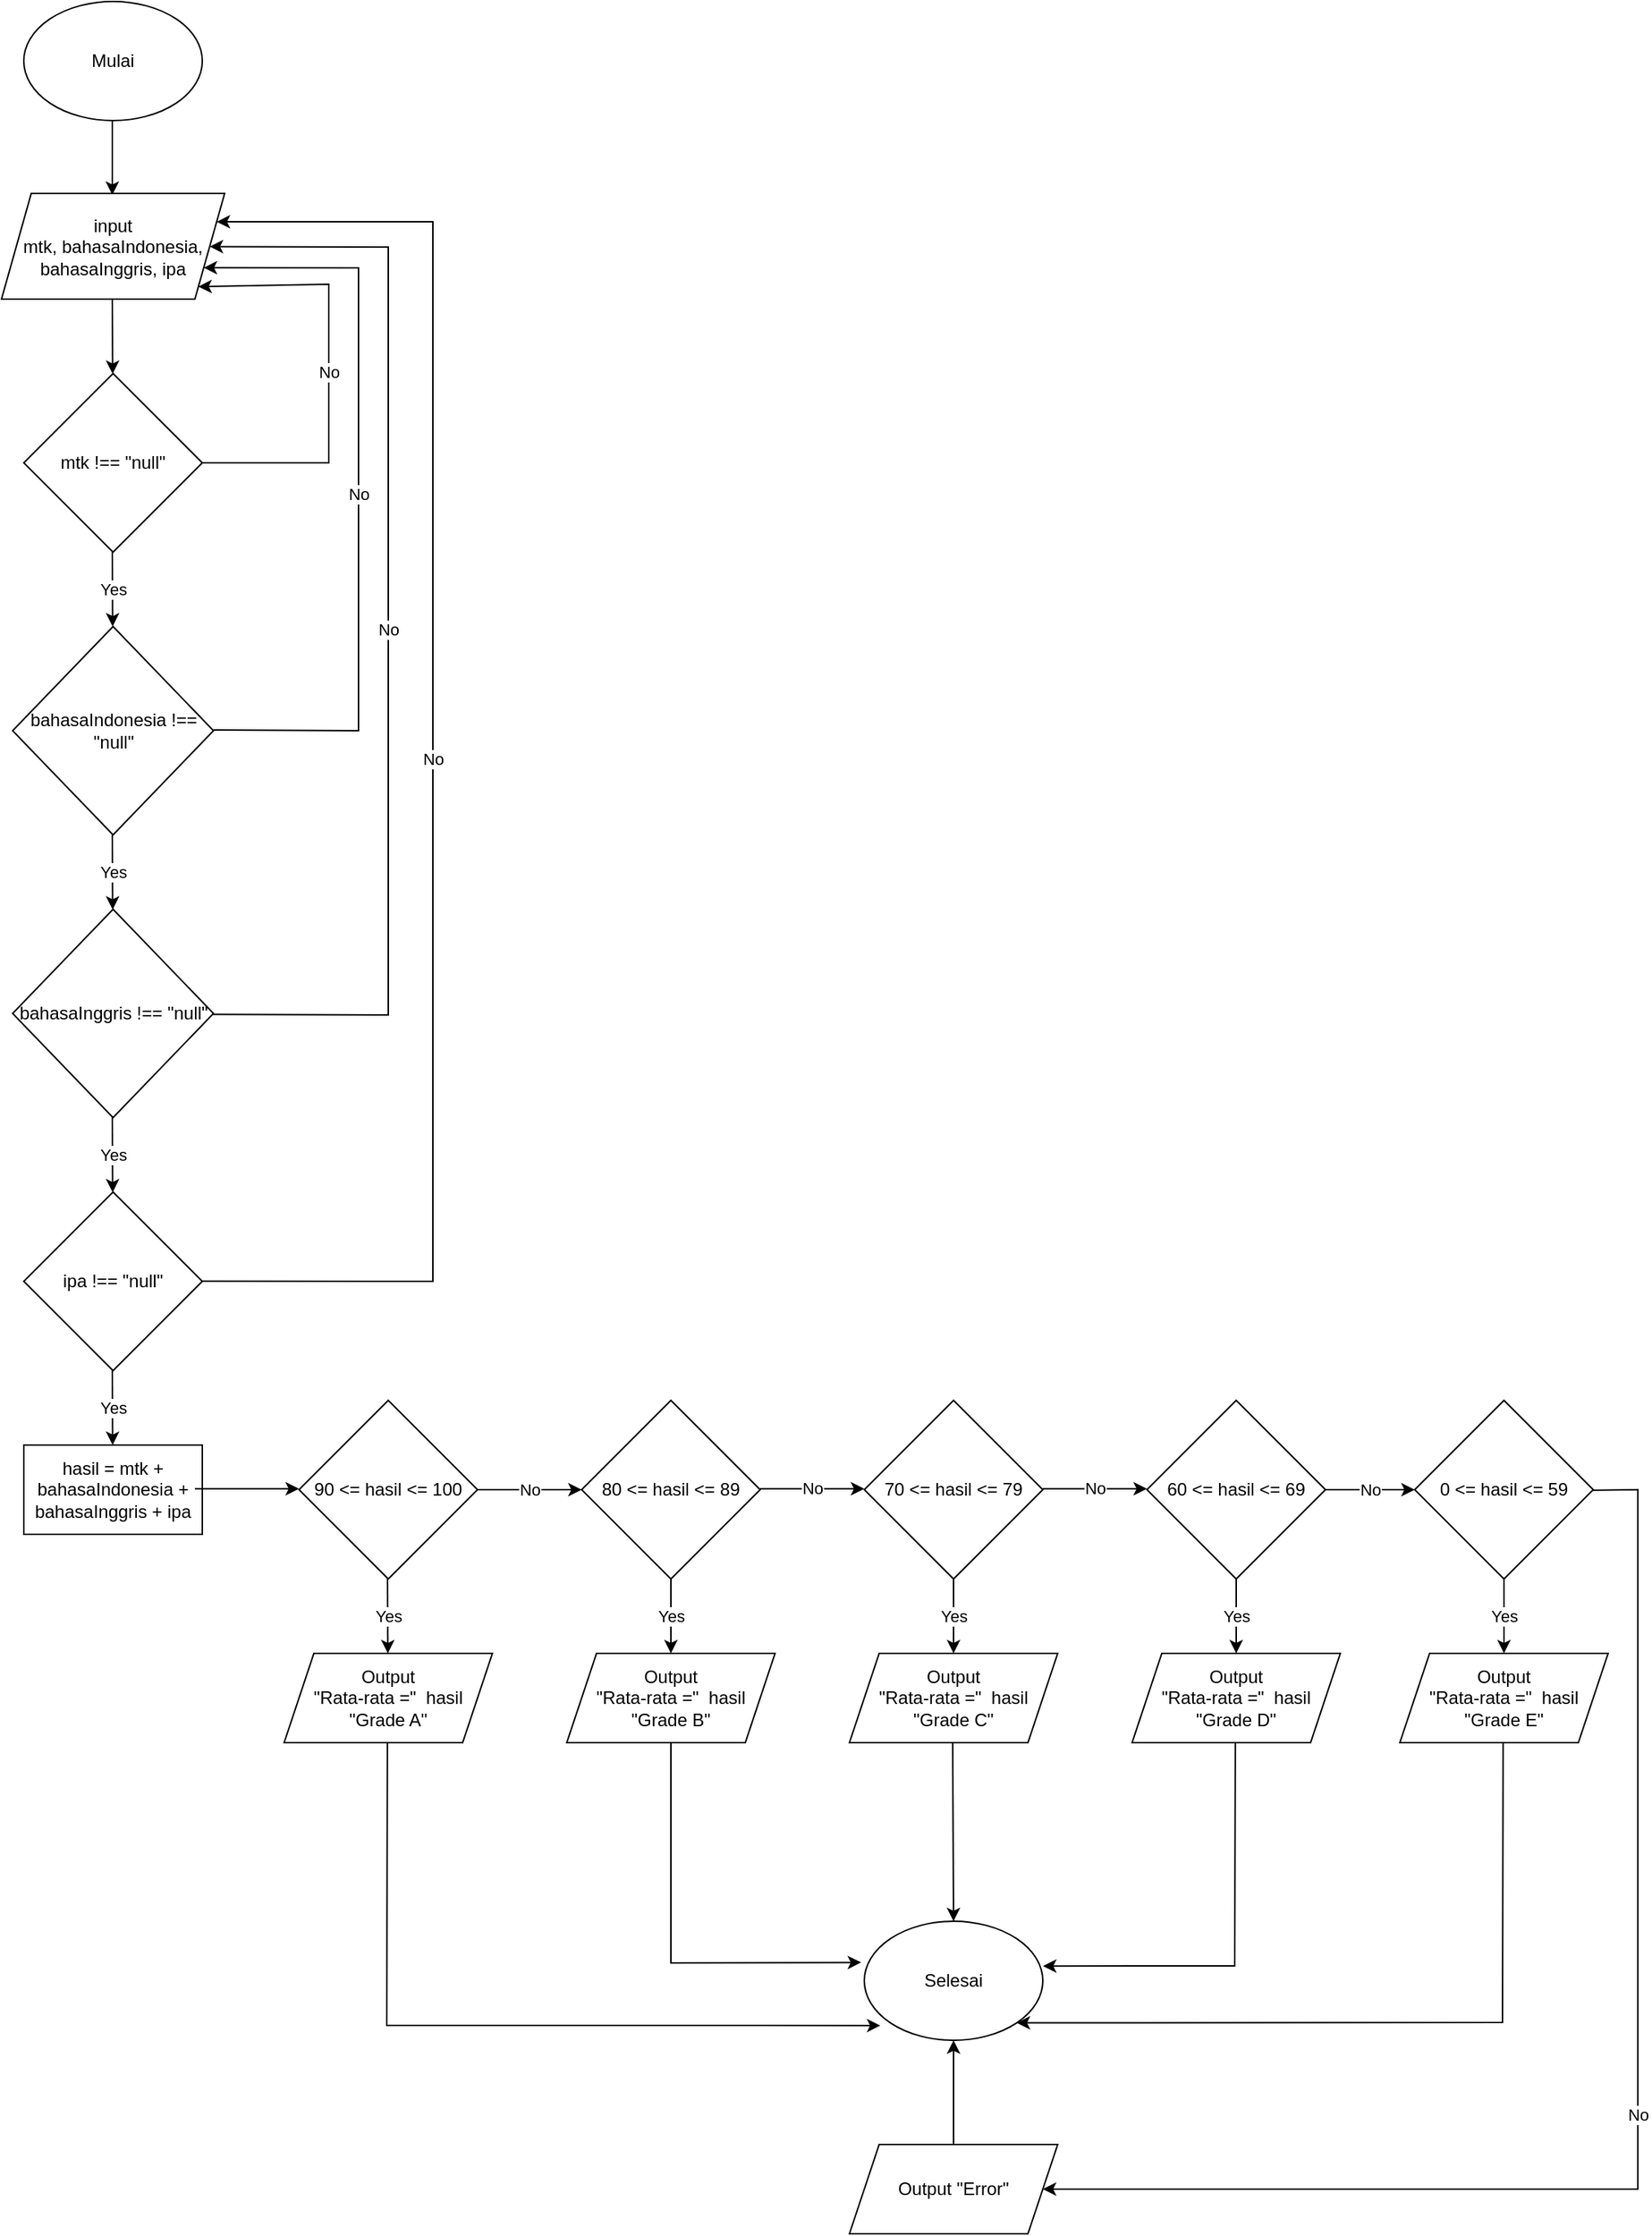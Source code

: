 <mxfile version="16.2.6" type="device"><diagram id="C5RBs43oDa-KdzZeNtuy" name="Page-1"><mxGraphModel dx="1021" dy="567" grid="1" gridSize="10" guides="1" tooltips="1" connect="1" arrows="1" fold="1" page="1" pageScale="1" pageWidth="1169" pageHeight="1654" math="0" shadow="0"><root><mxCell id="WIyWlLk6GJQsqaUBKTNV-0"/><mxCell id="WIyWlLk6GJQsqaUBKTNV-1" parent="WIyWlLk6GJQsqaUBKTNV-0"/><mxCell id="6BpyWPtDbFNDDt1kwVih-1" value="Mulai" style="ellipse;whiteSpace=wrap;html=1;" vertex="1" parent="WIyWlLk6GJQsqaUBKTNV-1"><mxGeometry x="45" y="20" width="120" height="80" as="geometry"/></mxCell><mxCell id="6BpyWPtDbFNDDt1kwVih-2" value="" style="endArrow=classic;html=1;rounded=0;" edge="1" parent="WIyWlLk6GJQsqaUBKTNV-1"><mxGeometry width="50" height="50" relative="1" as="geometry"><mxPoint x="104.5" y="100" as="sourcePoint"/><mxPoint x="104.5" y="150" as="targetPoint"/></mxGeometry></mxCell><mxCell id="6BpyWPtDbFNDDt1kwVih-3" value="input&lt;br&gt;mtk, bahasaIndonesia, bahasaInggris, ipa" style="shape=parallelogram;perimeter=parallelogramPerimeter;whiteSpace=wrap;html=1;fixedSize=1;" vertex="1" parent="WIyWlLk6GJQsqaUBKTNV-1"><mxGeometry x="30" y="149" width="150" height="71" as="geometry"/></mxCell><mxCell id="6BpyWPtDbFNDDt1kwVih-4" value="" style="endArrow=classic;html=1;rounded=0;" edge="1" parent="WIyWlLk6GJQsqaUBKTNV-1" target="6BpyWPtDbFNDDt1kwVih-5"><mxGeometry width="50" height="50" relative="1" as="geometry"><mxPoint x="104.5" y="220" as="sourcePoint"/><mxPoint x="104.5" y="270" as="targetPoint"/></mxGeometry></mxCell><mxCell id="6BpyWPtDbFNDDt1kwVih-5" value="mtk !== &quot;null&quot;" style="rhombus;whiteSpace=wrap;html=1;" vertex="1" parent="WIyWlLk6GJQsqaUBKTNV-1"><mxGeometry x="45" y="270" width="120" height="120" as="geometry"/></mxCell><mxCell id="6BpyWPtDbFNDDt1kwVih-32" value="90 &amp;lt;= hasil &amp;lt;= 100" style="rhombus;whiteSpace=wrap;html=1;" vertex="1" parent="WIyWlLk6GJQsqaUBKTNV-1"><mxGeometry x="230" y="960" width="120" height="120" as="geometry"/></mxCell><mxCell id="6BpyWPtDbFNDDt1kwVih-33" value="bahasaIndonesia !== &quot;null&quot;" style="rhombus;whiteSpace=wrap;html=1;" vertex="1" parent="WIyWlLk6GJQsqaUBKTNV-1"><mxGeometry x="37.5" y="440" width="135" height="140" as="geometry"/></mxCell><mxCell id="6BpyWPtDbFNDDt1kwVih-34" value="ipa !== &quot;null&quot;" style="rhombus;whiteSpace=wrap;html=1;" vertex="1" parent="WIyWlLk6GJQsqaUBKTNV-1"><mxGeometry x="45" y="820" width="120" height="120" as="geometry"/></mxCell><mxCell id="6BpyWPtDbFNDDt1kwVih-40" value="bahasaInggris !== &quot;null&quot;" style="rhombus;whiteSpace=wrap;html=1;" vertex="1" parent="WIyWlLk6GJQsqaUBKTNV-1"><mxGeometry x="37.5" y="630" width="135" height="140" as="geometry"/></mxCell><mxCell id="6BpyWPtDbFNDDt1kwVih-41" value="Yes" style="endArrow=classic;html=1;rounded=0;" edge="1" parent="WIyWlLk6GJQsqaUBKTNV-1"><mxGeometry width="50" height="50" relative="1" as="geometry"><mxPoint x="104.5" y="770" as="sourcePoint"/><mxPoint x="104.729" y="820.271" as="targetPoint"/></mxGeometry></mxCell><mxCell id="6BpyWPtDbFNDDt1kwVih-42" value="Yes" style="endArrow=classic;html=1;rounded=0;" edge="1" parent="WIyWlLk6GJQsqaUBKTNV-1"><mxGeometry width="50" height="50" relative="1" as="geometry"><mxPoint x="104.5" y="580" as="sourcePoint"/><mxPoint x="104.729" y="630.271" as="targetPoint"/></mxGeometry></mxCell><mxCell id="6BpyWPtDbFNDDt1kwVih-43" value="Yes" style="endArrow=classic;html=1;rounded=0;" edge="1" parent="WIyWlLk6GJQsqaUBKTNV-1"><mxGeometry width="50" height="50" relative="1" as="geometry"><mxPoint x="104.5" y="389.73" as="sourcePoint"/><mxPoint x="104.729" y="440.001" as="targetPoint"/></mxGeometry></mxCell><mxCell id="6BpyWPtDbFNDDt1kwVih-44" value="Yes" style="endArrow=classic;html=1;rounded=0;" edge="1" parent="WIyWlLk6GJQsqaUBKTNV-1"><mxGeometry width="50" height="50" relative="1" as="geometry"><mxPoint x="104.5" y="939.73" as="sourcePoint"/><mxPoint x="104.729" y="990.001" as="targetPoint"/></mxGeometry></mxCell><mxCell id="6BpyWPtDbFNDDt1kwVih-45" value="hasil = mtk + bahasaIndonesia + bahasaInggris + ipa" style="rounded=0;whiteSpace=wrap;html=1;" vertex="1" parent="WIyWlLk6GJQsqaUBKTNV-1"><mxGeometry x="45" y="990" width="120" height="60" as="geometry"/></mxCell><mxCell id="6BpyWPtDbFNDDt1kwVih-48" value="70 &amp;lt;= hasil &amp;lt;= 79" style="rhombus;whiteSpace=wrap;html=1;" vertex="1" parent="WIyWlLk6GJQsqaUBKTNV-1"><mxGeometry x="610" y="960" width="120" height="120" as="geometry"/></mxCell><mxCell id="6BpyWPtDbFNDDt1kwVih-50" value="80 &amp;lt;= hasil &amp;lt;= 89" style="rhombus;whiteSpace=wrap;html=1;" vertex="1" parent="WIyWlLk6GJQsqaUBKTNV-1"><mxGeometry x="420" y="960" width="120" height="120" as="geometry"/></mxCell><mxCell id="6BpyWPtDbFNDDt1kwVih-51" value="Output&lt;br&gt;&quot;Rata-rata =&quot;&amp;nbsp; hasil&lt;br&gt;&quot;Grade A&quot;" style="shape=parallelogram;perimeter=parallelogramPerimeter;whiteSpace=wrap;html=1;fixedSize=1;" vertex="1" parent="WIyWlLk6GJQsqaUBKTNV-1"><mxGeometry x="220" y="1130" width="140" height="60" as="geometry"/></mxCell><mxCell id="6BpyWPtDbFNDDt1kwVih-56" value="No" style="endArrow=classic;html=1;rounded=0;" edge="1" parent="WIyWlLk6GJQsqaUBKTNV-1"><mxGeometry width="50" height="50" relative="1" as="geometry"><mxPoint x="350" y="1020" as="sourcePoint"/><mxPoint x="420" y="1020" as="targetPoint"/></mxGeometry></mxCell><mxCell id="6BpyWPtDbFNDDt1kwVih-57" value="Selesai" style="ellipse;whiteSpace=wrap;html=1;" vertex="1" parent="WIyWlLk6GJQsqaUBKTNV-1"><mxGeometry x="610" y="1310" width="120" height="80" as="geometry"/></mxCell><mxCell id="6BpyWPtDbFNDDt1kwVih-58" value="" style="endArrow=classic;html=1;rounded=0;entryX=0.09;entryY=0.876;entryDx=0;entryDy=0;entryPerimeter=0;" edge="1" parent="WIyWlLk6GJQsqaUBKTNV-1" target="6BpyWPtDbFNDDt1kwVih-57"><mxGeometry width="50" height="50" relative="1" as="geometry"><mxPoint x="289.41" y="1190" as="sourcePoint"/><mxPoint x="289.41" y="1250" as="targetPoint"/><Array as="points"><mxPoint x="289" y="1380"/></Array></mxGeometry></mxCell><mxCell id="6BpyWPtDbFNDDt1kwVih-60" value="Yes" style="endArrow=classic;html=1;rounded=0;" edge="1" parent="WIyWlLk6GJQsqaUBKTNV-1"><mxGeometry width="50" height="50" relative="1" as="geometry"><mxPoint x="289.5" y="1079.73" as="sourcePoint"/><mxPoint x="289.729" y="1130.001" as="targetPoint"/></mxGeometry></mxCell><mxCell id="6BpyWPtDbFNDDt1kwVih-62" value="Yes" style="endArrow=classic;html=1;rounded=0;" edge="1" parent="WIyWlLk6GJQsqaUBKTNV-1"><mxGeometry width="50" height="50" relative="1" as="geometry"><mxPoint x="480" y="1080" as="sourcePoint"/><mxPoint x="480" y="1130" as="targetPoint"/></mxGeometry></mxCell><mxCell id="6BpyWPtDbFNDDt1kwVih-65" value="Output&lt;br&gt;&quot;Rata-rata =&quot;&amp;nbsp; hasil&lt;br&gt;&quot;Grade B&quot;" style="shape=parallelogram;perimeter=parallelogramPerimeter;whiteSpace=wrap;html=1;fixedSize=1;" vertex="1" parent="WIyWlLk6GJQsqaUBKTNV-1"><mxGeometry x="410" y="1130" width="140" height="60" as="geometry"/></mxCell><mxCell id="6BpyWPtDbFNDDt1kwVih-66" value="No" style="endArrow=classic;html=1;rounded=0;" edge="1" parent="WIyWlLk6GJQsqaUBKTNV-1"><mxGeometry width="50" height="50" relative="1" as="geometry"><mxPoint x="920.0" y="1020" as="sourcePoint"/><mxPoint x="980" y="1020" as="targetPoint"/></mxGeometry></mxCell><mxCell id="6BpyWPtDbFNDDt1kwVih-69" value="" style="endArrow=classic;html=1;rounded=0;" edge="1" parent="WIyWlLk6GJQsqaUBKTNV-1"><mxGeometry width="50" height="50" relative="1" as="geometry"><mxPoint x="160" y="1019.41" as="sourcePoint"/><mxPoint x="230" y="1019.41" as="targetPoint"/></mxGeometry></mxCell><mxCell id="6BpyWPtDbFNDDt1kwVih-70" value="No" style="endArrow=classic;html=1;rounded=0;" edge="1" parent="WIyWlLk6GJQsqaUBKTNV-1"><mxGeometry width="50" height="50" relative="1" as="geometry"><mxPoint x="540" y="1019.41" as="sourcePoint"/><mxPoint x="610" y="1019.41" as="targetPoint"/></mxGeometry></mxCell><mxCell id="6BpyWPtDbFNDDt1kwVih-71" value="60 &amp;lt;= hasil &amp;lt;= 69" style="rhombus;whiteSpace=wrap;html=1;" vertex="1" parent="WIyWlLk6GJQsqaUBKTNV-1"><mxGeometry x="800" y="960" width="120" height="120" as="geometry"/></mxCell><mxCell id="6BpyWPtDbFNDDt1kwVih-72" value="No" style="endArrow=classic;html=1;rounded=0;" edge="1" parent="WIyWlLk6GJQsqaUBKTNV-1"><mxGeometry width="50" height="50" relative="1" as="geometry"><mxPoint x="730" y="1019.41" as="sourcePoint"/><mxPoint x="800" y="1019.41" as="targetPoint"/></mxGeometry></mxCell><mxCell id="6BpyWPtDbFNDDt1kwVih-73" value="0 &amp;lt;= hasil &amp;lt;= 59" style="rhombus;whiteSpace=wrap;html=1;" vertex="1" parent="WIyWlLk6GJQsqaUBKTNV-1"><mxGeometry x="980" y="960" width="120" height="120" as="geometry"/></mxCell><mxCell id="6BpyWPtDbFNDDt1kwVih-74" value="Yes" style="endArrow=classic;html=1;rounded=0;" edge="1" parent="WIyWlLk6GJQsqaUBKTNV-1"><mxGeometry width="50" height="50" relative="1" as="geometry"><mxPoint x="1040" y="1080" as="sourcePoint"/><mxPoint x="1040" y="1130" as="targetPoint"/></mxGeometry></mxCell><mxCell id="6BpyWPtDbFNDDt1kwVih-75" value="Output&lt;br&gt;&quot;Rata-rata =&quot;&amp;nbsp; hasil&lt;br&gt;&quot;Grade E&quot;" style="shape=parallelogram;perimeter=parallelogramPerimeter;whiteSpace=wrap;html=1;fixedSize=1;" vertex="1" parent="WIyWlLk6GJQsqaUBKTNV-1"><mxGeometry x="970" y="1130" width="140" height="60" as="geometry"/></mxCell><mxCell id="6BpyWPtDbFNDDt1kwVih-76" value="Yes" style="endArrow=classic;html=1;rounded=0;" edge="1" parent="WIyWlLk6GJQsqaUBKTNV-1"><mxGeometry width="50" height="50" relative="1" as="geometry"><mxPoint x="860" y="1080" as="sourcePoint"/><mxPoint x="860" y="1130" as="targetPoint"/></mxGeometry></mxCell><mxCell id="6BpyWPtDbFNDDt1kwVih-77" value="Output&lt;br&gt;&quot;Rata-rata =&quot;&amp;nbsp; hasil&lt;br&gt;&quot;Grade D&quot;" style="shape=parallelogram;perimeter=parallelogramPerimeter;whiteSpace=wrap;html=1;fixedSize=1;" vertex="1" parent="WIyWlLk6GJQsqaUBKTNV-1"><mxGeometry x="790" y="1130" width="140" height="60" as="geometry"/></mxCell><mxCell id="6BpyWPtDbFNDDt1kwVih-78" value="Yes" style="endArrow=classic;html=1;rounded=0;" edge="1" parent="WIyWlLk6GJQsqaUBKTNV-1"><mxGeometry width="50" height="50" relative="1" as="geometry"><mxPoint x="670" y="1080" as="sourcePoint"/><mxPoint x="670" y="1130" as="targetPoint"/></mxGeometry></mxCell><mxCell id="6BpyWPtDbFNDDt1kwVih-79" value="Output&lt;br&gt;&quot;Rata-rata =&quot;&amp;nbsp; hasil&lt;br&gt;&quot;Grade C&quot;" style="shape=parallelogram;perimeter=parallelogramPerimeter;whiteSpace=wrap;html=1;fixedSize=1;" vertex="1" parent="WIyWlLk6GJQsqaUBKTNV-1"><mxGeometry x="600" y="1130" width="140" height="60" as="geometry"/></mxCell><mxCell id="6BpyWPtDbFNDDt1kwVih-80" value="" style="endArrow=classic;html=1;rounded=0;entryX=1;entryY=1;entryDx=0;entryDy=0;" edge="1" parent="WIyWlLk6GJQsqaUBKTNV-1" target="6BpyWPtDbFNDDt1kwVih-57"><mxGeometry width="50" height="50" relative="1" as="geometry"><mxPoint x="1039.41" y="1190" as="sourcePoint"/><mxPoint x="1039.41" y="1250" as="targetPoint"/><Array as="points"><mxPoint x="1039" y="1378"/></Array></mxGeometry></mxCell><mxCell id="6BpyWPtDbFNDDt1kwVih-81" value="" style="endArrow=classic;html=1;rounded=0;entryX=0.5;entryY=0;entryDx=0;entryDy=0;" edge="1" parent="WIyWlLk6GJQsqaUBKTNV-1" target="6BpyWPtDbFNDDt1kwVih-57"><mxGeometry width="50" height="50" relative="1" as="geometry"><mxPoint x="669.41" y="1190" as="sourcePoint"/><mxPoint x="669.41" y="1250" as="targetPoint"/></mxGeometry></mxCell><mxCell id="6BpyWPtDbFNDDt1kwVih-83" value="" style="endArrow=classic;html=1;rounded=0;entryX=1.001;entryY=0.376;entryDx=0;entryDy=0;entryPerimeter=0;" edge="1" parent="WIyWlLk6GJQsqaUBKTNV-1" target="6BpyWPtDbFNDDt1kwVih-57"><mxGeometry width="50" height="50" relative="1" as="geometry"><mxPoint x="859.41" y="1190" as="sourcePoint"/><mxPoint x="859.41" y="1250" as="targetPoint"/><Array as="points"><mxPoint x="859" y="1340"/></Array></mxGeometry></mxCell><mxCell id="6BpyWPtDbFNDDt1kwVih-84" value="" style="endArrow=classic;html=1;rounded=0;exitX=0.5;exitY=1;exitDx=0;exitDy=0;entryX=-0.018;entryY=0.346;entryDx=0;entryDy=0;entryPerimeter=0;" edge="1" parent="WIyWlLk6GJQsqaUBKTNV-1" source="6BpyWPtDbFNDDt1kwVih-65" target="6BpyWPtDbFNDDt1kwVih-57"><mxGeometry width="50" height="50" relative="1" as="geometry"><mxPoint x="479.41" y="1280" as="sourcePoint"/><mxPoint x="479.41" y="1340" as="targetPoint"/><Array as="points"><mxPoint x="480" y="1338"/></Array></mxGeometry></mxCell><mxCell id="6BpyWPtDbFNDDt1kwVih-85" value="No" style="endArrow=classic;html=1;rounded=0;entryX=1;entryY=0.5;entryDx=0;entryDy=0;" edge="1" parent="WIyWlLk6GJQsqaUBKTNV-1" target="6BpyWPtDbFNDDt1kwVih-87"><mxGeometry width="50" height="50" relative="1" as="geometry"><mxPoint x="1100.0" y="1020.41" as="sourcePoint"/><mxPoint x="1040" y="1510" as="targetPoint"/><Array as="points"><mxPoint x="1130" y="1020"/><mxPoint x="1130" y="1490"/><mxPoint x="940" y="1490"/></Array></mxGeometry></mxCell><mxCell id="6BpyWPtDbFNDDt1kwVih-87" value="Output &quot;Error&quot;" style="shape=parallelogram;perimeter=parallelogramPerimeter;whiteSpace=wrap;html=1;fixedSize=1;" vertex="1" parent="WIyWlLk6GJQsqaUBKTNV-1"><mxGeometry x="600" y="1460" width="140" height="60" as="geometry"/></mxCell><mxCell id="6BpyWPtDbFNDDt1kwVih-88" value="" style="endArrow=classic;html=1;rounded=0;exitX=0.5;exitY=0;exitDx=0;exitDy=0;" edge="1" parent="WIyWlLk6GJQsqaUBKTNV-1" source="6BpyWPtDbFNDDt1kwVih-87"><mxGeometry width="50" height="50" relative="1" as="geometry"><mxPoint x="670" y="1450" as="sourcePoint"/><mxPoint x="670" y="1390" as="targetPoint"/></mxGeometry></mxCell><mxCell id="6BpyWPtDbFNDDt1kwVih-90" value="No" style="endArrow=classic;html=1;rounded=0;entryX=1;entryY=1;entryDx=0;entryDy=0;" edge="1" parent="WIyWlLk6GJQsqaUBKTNV-1" target="6BpyWPtDbFNDDt1kwVih-3"><mxGeometry width="50" height="50" relative="1" as="geometry"><mxPoint x="165" y="330" as="sourcePoint"/><mxPoint x="240" y="330" as="targetPoint"/><Array as="points"><mxPoint x="250" y="330"/><mxPoint x="250" y="210"/></Array></mxGeometry></mxCell><mxCell id="6BpyWPtDbFNDDt1kwVih-91" value="No" style="endArrow=classic;html=1;rounded=0;entryX=1;entryY=0.75;entryDx=0;entryDy=0;" edge="1" parent="WIyWlLk6GJQsqaUBKTNV-1" target="6BpyWPtDbFNDDt1kwVih-3"><mxGeometry width="50" height="50" relative="1" as="geometry"><mxPoint x="172.5" y="509.5" as="sourcePoint"/><mxPoint x="177.5" y="364" as="targetPoint"/><Array as="points"><mxPoint x="270" y="510"/><mxPoint x="270" y="199"/></Array></mxGeometry></mxCell><mxCell id="6BpyWPtDbFNDDt1kwVih-92" value="No" style="endArrow=classic;html=1;rounded=0;" edge="1" parent="WIyWlLk6GJQsqaUBKTNV-1" target="6BpyWPtDbFNDDt1kwVih-3"><mxGeometry width="50" height="50" relative="1" as="geometry"><mxPoint x="171.56" y="700.58" as="sourcePoint"/><mxPoint x="164.998" y="390.002" as="targetPoint"/><Array as="points"><mxPoint x="290" y="701"/><mxPoint x="290" y="185"/></Array></mxGeometry></mxCell><mxCell id="6BpyWPtDbFNDDt1kwVih-93" value="No" style="endArrow=classic;html=1;rounded=0;entryX=1;entryY=0.25;entryDx=0;entryDy=0;" edge="1" parent="WIyWlLk6GJQsqaUBKTNV-1" target="6BpyWPtDbFNDDt1kwVih-3"><mxGeometry width="50" height="50" relative="1" as="geometry"><mxPoint x="164.61" y="879.9" as="sourcePoint"/><mxPoint x="163.001" y="363.996" as="targetPoint"/><Array as="points"><mxPoint x="320" y="880"/><mxPoint x="320" y="168"/></Array></mxGeometry></mxCell></root></mxGraphModel></diagram></mxfile>